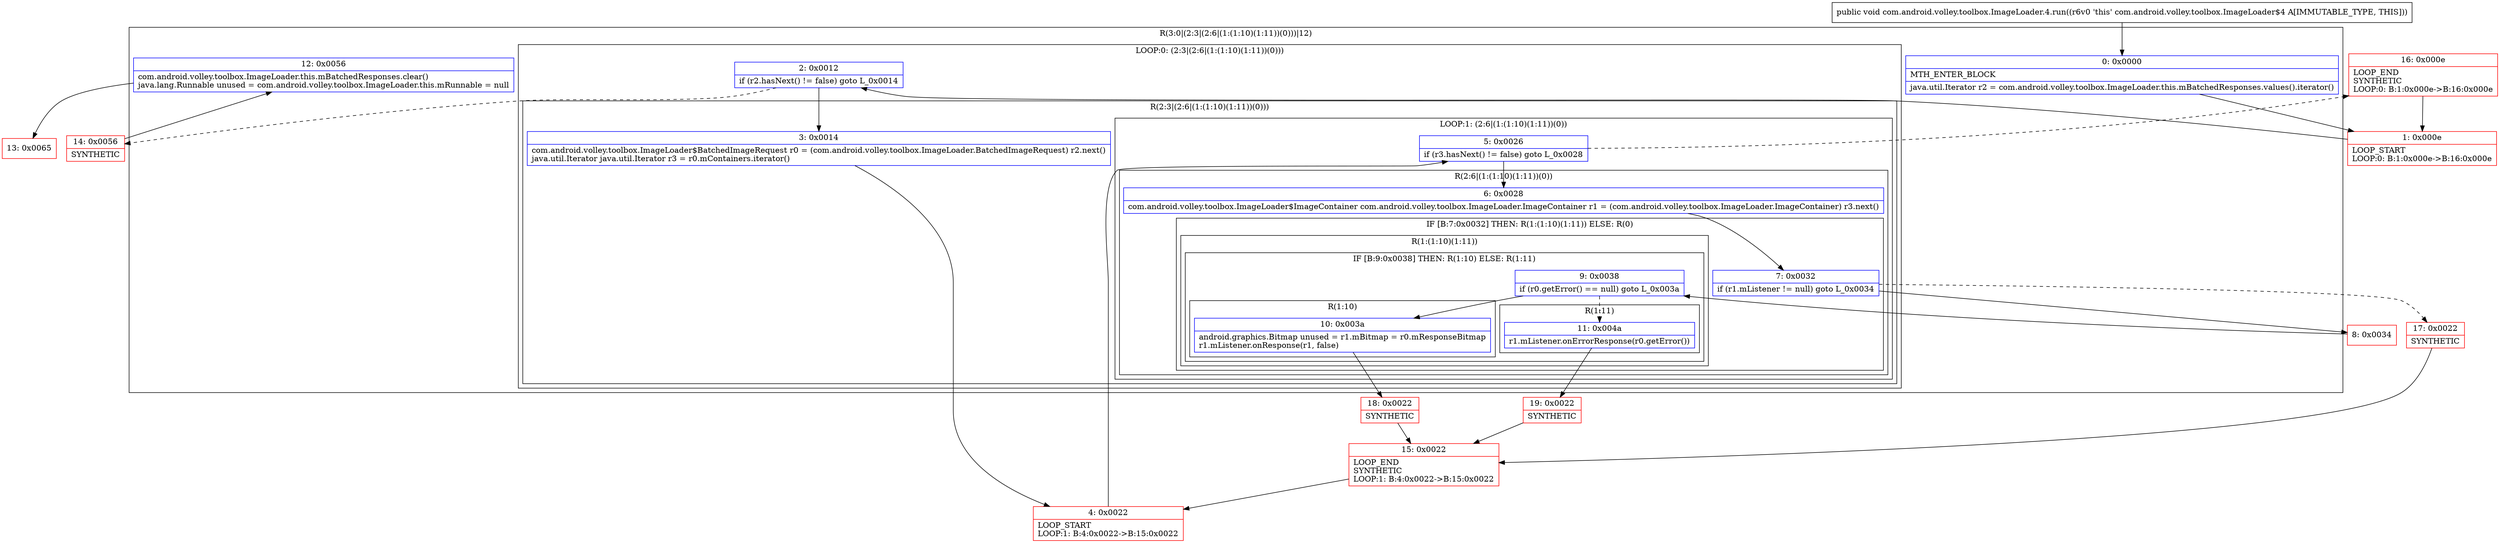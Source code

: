 digraph "CFG forcom.android.volley.toolbox.ImageLoader.4.run()V" {
subgraph cluster_Region_942573304 {
label = "R(3:0|(2:3|(2:6|(1:(1:10)(1:11))(0)))|12)";
node [shape=record,color=blue];
Node_0 [shape=record,label="{0\:\ 0x0000|MTH_ENTER_BLOCK\l|java.util.Iterator r2 = com.android.volley.toolbox.ImageLoader.this.mBatchedResponses.values().iterator()\l}"];
subgraph cluster_LoopRegion_512097818 {
label = "LOOP:0: (2:3|(2:6|(1:(1:10)(1:11))(0)))";
node [shape=record,color=blue];
Node_2 [shape=record,label="{2\:\ 0x0012|if (r2.hasNext() != false) goto L_0x0014\l}"];
subgraph cluster_Region_1107504112 {
label = "R(2:3|(2:6|(1:(1:10)(1:11))(0)))";
node [shape=record,color=blue];
Node_3 [shape=record,label="{3\:\ 0x0014|com.android.volley.toolbox.ImageLoader$BatchedImageRequest r0 = (com.android.volley.toolbox.ImageLoader.BatchedImageRequest) r2.next()\ljava.util.Iterator java.util.Iterator r3 = r0.mContainers.iterator()\l}"];
subgraph cluster_LoopRegion_535749684 {
label = "LOOP:1: (2:6|(1:(1:10)(1:11))(0))";
node [shape=record,color=blue];
Node_5 [shape=record,label="{5\:\ 0x0026|if (r3.hasNext() != false) goto L_0x0028\l}"];
subgraph cluster_Region_1009352518 {
label = "R(2:6|(1:(1:10)(1:11))(0))";
node [shape=record,color=blue];
Node_6 [shape=record,label="{6\:\ 0x0028|com.android.volley.toolbox.ImageLoader$ImageContainer com.android.volley.toolbox.ImageLoader.ImageContainer r1 = (com.android.volley.toolbox.ImageLoader.ImageContainer) r3.next()\l}"];
subgraph cluster_IfRegion_492168410 {
label = "IF [B:7:0x0032] THEN: R(1:(1:10)(1:11)) ELSE: R(0)";
node [shape=record,color=blue];
Node_7 [shape=record,label="{7\:\ 0x0032|if (r1.mListener != null) goto L_0x0034\l}"];
subgraph cluster_Region_608577895 {
label = "R(1:(1:10)(1:11))";
node [shape=record,color=blue];
subgraph cluster_IfRegion_687700777 {
label = "IF [B:9:0x0038] THEN: R(1:10) ELSE: R(1:11)";
node [shape=record,color=blue];
Node_9 [shape=record,label="{9\:\ 0x0038|if (r0.getError() == null) goto L_0x003a\l}"];
subgraph cluster_Region_1179779115 {
label = "R(1:10)";
node [shape=record,color=blue];
Node_10 [shape=record,label="{10\:\ 0x003a|android.graphics.Bitmap unused = r1.mBitmap = r0.mResponseBitmap\lr1.mListener.onResponse(r1, false)\l}"];
}
subgraph cluster_Region_787846033 {
label = "R(1:11)";
node [shape=record,color=blue];
Node_11 [shape=record,label="{11\:\ 0x004a|r1.mListener.onErrorResponse(r0.getError())\l}"];
}
}
}
subgraph cluster_Region_1680351624 {
label = "R(0)";
node [shape=record,color=blue];
}
}
}
}
}
}
Node_12 [shape=record,label="{12\:\ 0x0056|com.android.volley.toolbox.ImageLoader.this.mBatchedResponses.clear()\ljava.lang.Runnable unused = com.android.volley.toolbox.ImageLoader.this.mRunnable = null\l}"];
}
Node_1 [shape=record,color=red,label="{1\:\ 0x000e|LOOP_START\lLOOP:0: B:1:0x000e\-\>B:16:0x000e\l}"];
Node_4 [shape=record,color=red,label="{4\:\ 0x0022|LOOP_START\lLOOP:1: B:4:0x0022\-\>B:15:0x0022\l}"];
Node_8 [shape=record,color=red,label="{8\:\ 0x0034}"];
Node_13 [shape=record,color=red,label="{13\:\ 0x0065}"];
Node_14 [shape=record,color=red,label="{14\:\ 0x0056|SYNTHETIC\l}"];
Node_15 [shape=record,color=red,label="{15\:\ 0x0022|LOOP_END\lSYNTHETIC\lLOOP:1: B:4:0x0022\-\>B:15:0x0022\l}"];
Node_16 [shape=record,color=red,label="{16\:\ 0x000e|LOOP_END\lSYNTHETIC\lLOOP:0: B:1:0x000e\-\>B:16:0x000e\l}"];
Node_17 [shape=record,color=red,label="{17\:\ 0x0022|SYNTHETIC\l}"];
Node_18 [shape=record,color=red,label="{18\:\ 0x0022|SYNTHETIC\l}"];
Node_19 [shape=record,color=red,label="{19\:\ 0x0022|SYNTHETIC\l}"];
MethodNode[shape=record,label="{public void com.android.volley.toolbox.ImageLoader.4.run((r6v0 'this' com.android.volley.toolbox.ImageLoader$4 A[IMMUTABLE_TYPE, THIS])) }"];
MethodNode -> Node_0;
Node_0 -> Node_1;
Node_2 -> Node_3;
Node_2 -> Node_14[style=dashed];
Node_3 -> Node_4;
Node_5 -> Node_6;
Node_5 -> Node_16[style=dashed];
Node_6 -> Node_7;
Node_7 -> Node_8;
Node_7 -> Node_17[style=dashed];
Node_9 -> Node_10;
Node_9 -> Node_11[style=dashed];
Node_10 -> Node_18;
Node_11 -> Node_19;
Node_12 -> Node_13;
Node_1 -> Node_2;
Node_4 -> Node_5;
Node_8 -> Node_9;
Node_14 -> Node_12;
Node_15 -> Node_4;
Node_16 -> Node_1;
Node_17 -> Node_15;
Node_18 -> Node_15;
Node_19 -> Node_15;
}

